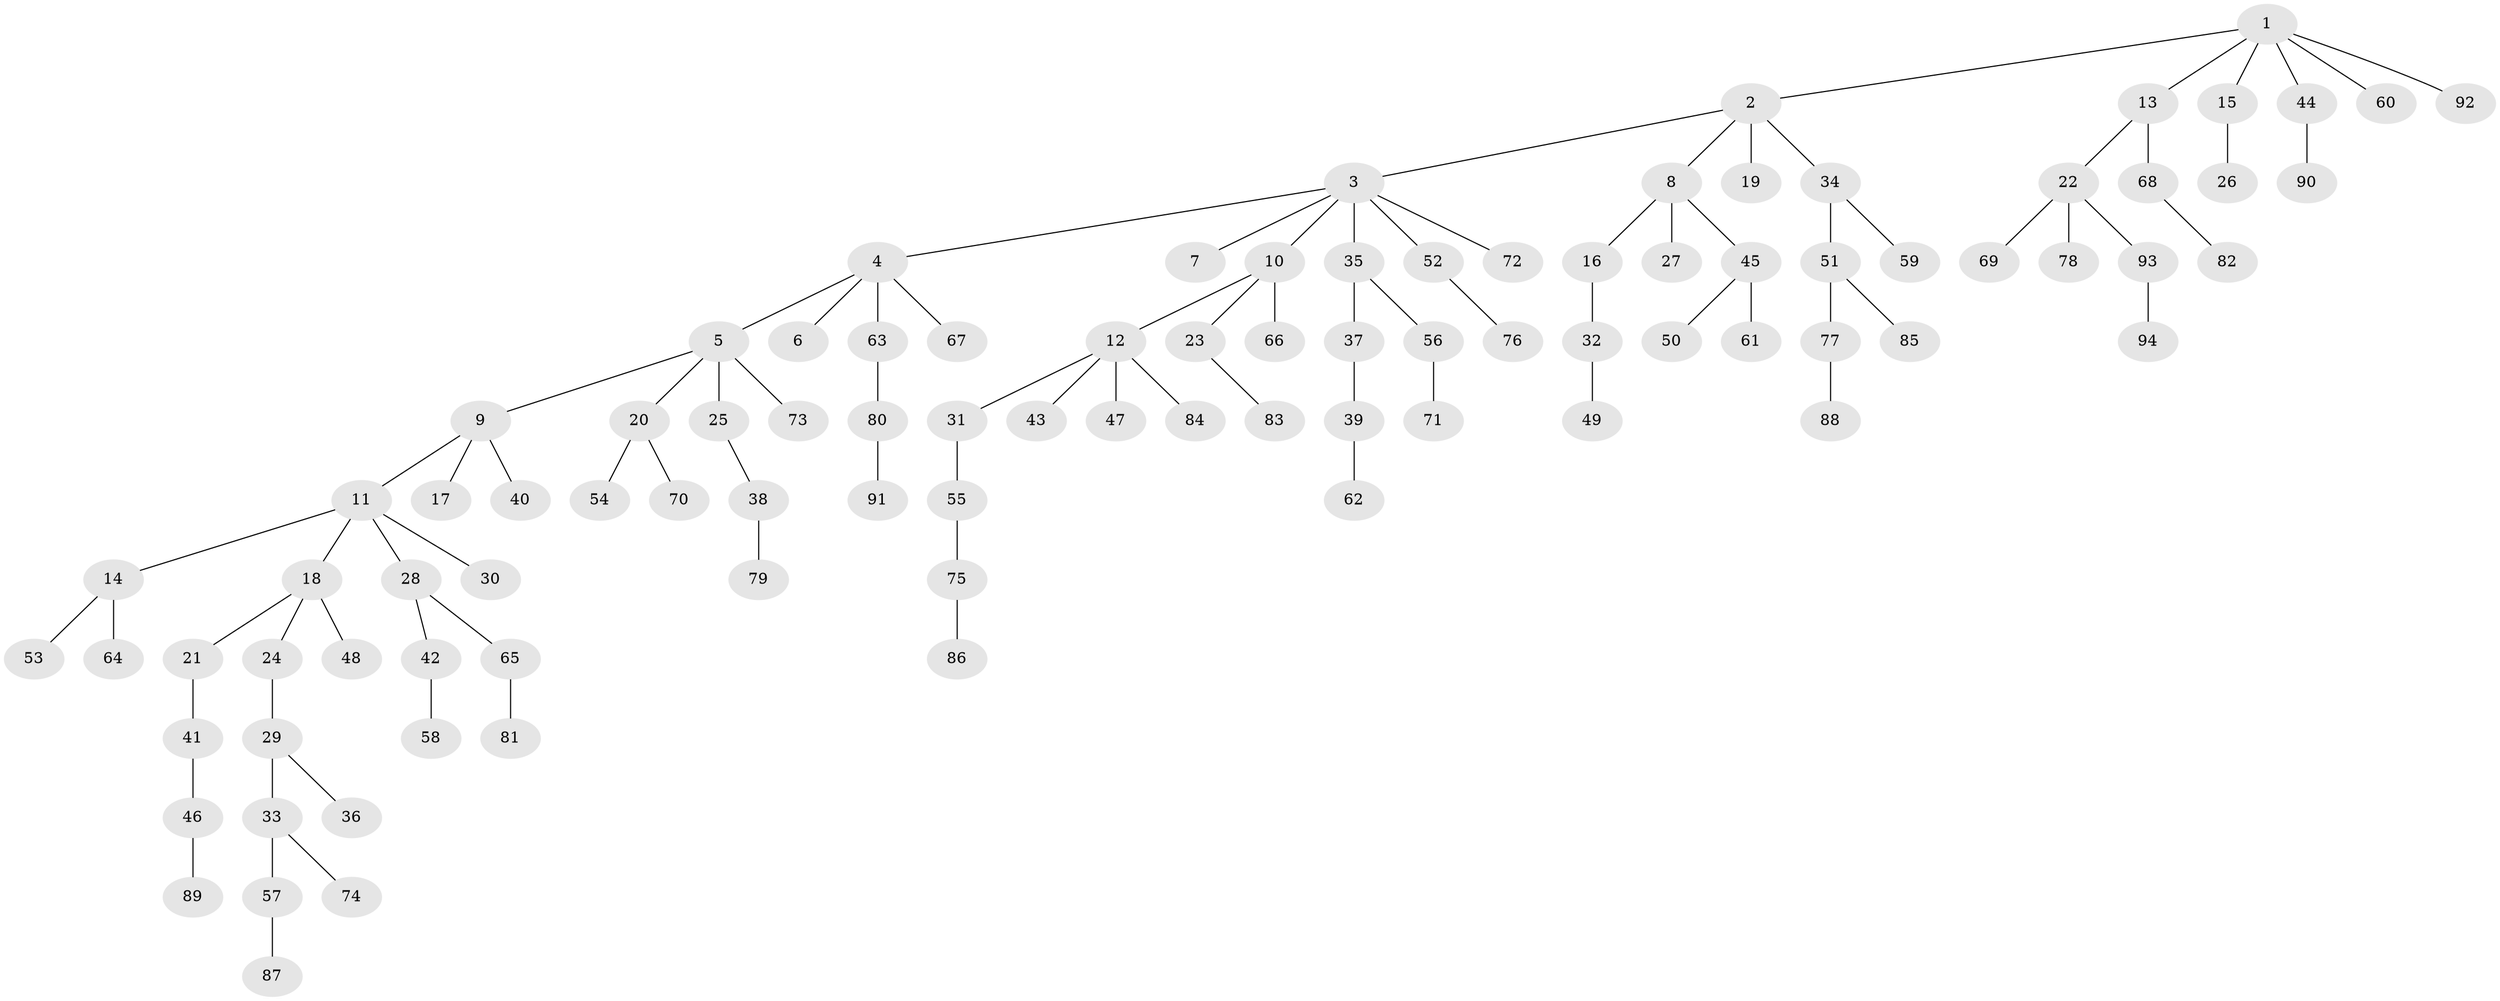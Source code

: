 // Generated by graph-tools (version 1.1) at 2025/26/03/09/25 03:26:32]
// undirected, 94 vertices, 93 edges
graph export_dot {
graph [start="1"]
  node [color=gray90,style=filled];
  1;
  2;
  3;
  4;
  5;
  6;
  7;
  8;
  9;
  10;
  11;
  12;
  13;
  14;
  15;
  16;
  17;
  18;
  19;
  20;
  21;
  22;
  23;
  24;
  25;
  26;
  27;
  28;
  29;
  30;
  31;
  32;
  33;
  34;
  35;
  36;
  37;
  38;
  39;
  40;
  41;
  42;
  43;
  44;
  45;
  46;
  47;
  48;
  49;
  50;
  51;
  52;
  53;
  54;
  55;
  56;
  57;
  58;
  59;
  60;
  61;
  62;
  63;
  64;
  65;
  66;
  67;
  68;
  69;
  70;
  71;
  72;
  73;
  74;
  75;
  76;
  77;
  78;
  79;
  80;
  81;
  82;
  83;
  84;
  85;
  86;
  87;
  88;
  89;
  90;
  91;
  92;
  93;
  94;
  1 -- 2;
  1 -- 13;
  1 -- 15;
  1 -- 44;
  1 -- 60;
  1 -- 92;
  2 -- 3;
  2 -- 8;
  2 -- 19;
  2 -- 34;
  3 -- 4;
  3 -- 7;
  3 -- 10;
  3 -- 35;
  3 -- 52;
  3 -- 72;
  4 -- 5;
  4 -- 6;
  4 -- 63;
  4 -- 67;
  5 -- 9;
  5 -- 20;
  5 -- 25;
  5 -- 73;
  8 -- 16;
  8 -- 27;
  8 -- 45;
  9 -- 11;
  9 -- 17;
  9 -- 40;
  10 -- 12;
  10 -- 23;
  10 -- 66;
  11 -- 14;
  11 -- 18;
  11 -- 28;
  11 -- 30;
  12 -- 31;
  12 -- 43;
  12 -- 47;
  12 -- 84;
  13 -- 22;
  13 -- 68;
  14 -- 53;
  14 -- 64;
  15 -- 26;
  16 -- 32;
  18 -- 21;
  18 -- 24;
  18 -- 48;
  20 -- 54;
  20 -- 70;
  21 -- 41;
  22 -- 69;
  22 -- 78;
  22 -- 93;
  23 -- 83;
  24 -- 29;
  25 -- 38;
  28 -- 42;
  28 -- 65;
  29 -- 33;
  29 -- 36;
  31 -- 55;
  32 -- 49;
  33 -- 57;
  33 -- 74;
  34 -- 51;
  34 -- 59;
  35 -- 37;
  35 -- 56;
  37 -- 39;
  38 -- 79;
  39 -- 62;
  41 -- 46;
  42 -- 58;
  44 -- 90;
  45 -- 50;
  45 -- 61;
  46 -- 89;
  51 -- 77;
  51 -- 85;
  52 -- 76;
  55 -- 75;
  56 -- 71;
  57 -- 87;
  63 -- 80;
  65 -- 81;
  68 -- 82;
  75 -- 86;
  77 -- 88;
  80 -- 91;
  93 -- 94;
}
